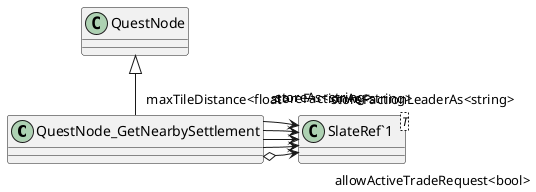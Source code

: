 @startuml
class QuestNode_GetNearbySettlement {
}
class "SlateRef`1"<T> {
}
QuestNode <|-- QuestNode_GetNearbySettlement
QuestNode_GetNearbySettlement o-> "allowActiveTradeRequest<bool>" "SlateRef`1"
QuestNode_GetNearbySettlement --> "maxTileDistance<float>" "SlateRef`1"
QuestNode_GetNearbySettlement --> "storeAs<string>" "SlateRef`1"
QuestNode_GetNearbySettlement --> "storeFactionAs<string>" "SlateRef`1"
QuestNode_GetNearbySettlement --> "storeFactionLeaderAs<string>" "SlateRef`1"
@enduml
